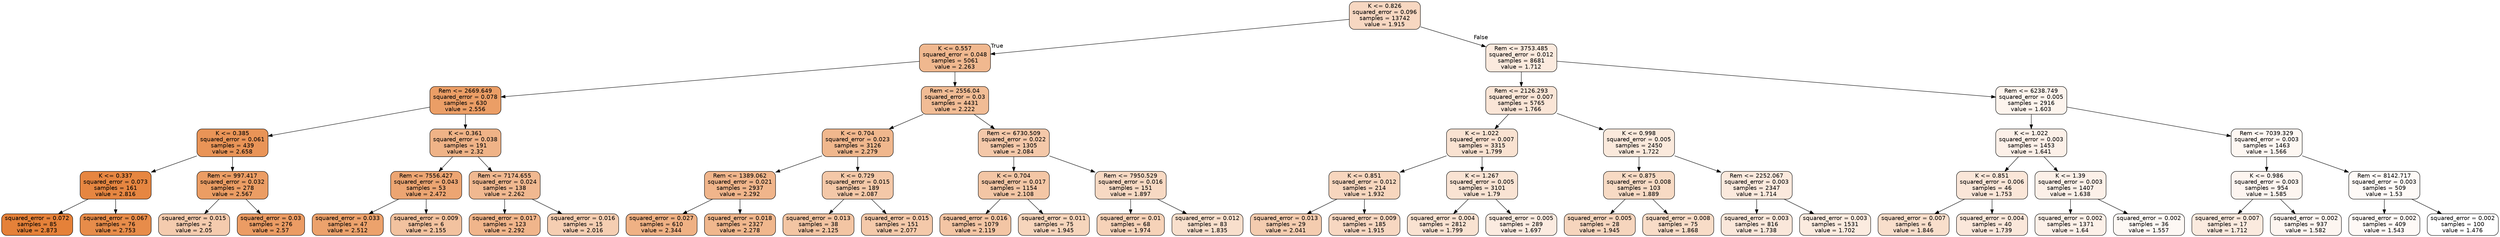 digraph Tree {
node [shape=box, style="filled, rounded", color="black", fontname="helvetica"] ;
edge [fontname="helvetica"] ;
0 [label="K <= 0.826\nsquared_error = 0.096\nsamples = 13742\nvalue = 1.915", fillcolor="#f7d7c1"] ;
1 [label="K <= 0.557\nsquared_error = 0.048\nsamples = 5061\nvalue = 2.263", fillcolor="#f0b88f"] ;
0 -> 1 [labeldistance=2.5, labelangle=45, headlabel="True"] ;
2 [label="Rem <= 2669.649\nsquared_error = 0.078\nsamples = 630\nvalue = 2.556", fillcolor="#eb9e66"] ;
1 -> 2 ;
3 [label="K <= 0.385\nsquared_error = 0.061\nsamples = 439\nvalue = 2.658", fillcolor="#e99457"] ;
2 -> 3 ;
4 [label="K <= 0.337\nsquared_error = 0.073\nsamples = 161\nvalue = 2.816", fillcolor="#e68641"] ;
3 -> 4 ;
5 [label="squared_error = 0.072\nsamples = 85\nvalue = 2.873", fillcolor="#e58139"] ;
4 -> 5 ;
6 [label="squared_error = 0.067\nsamples = 76\nvalue = 2.753", fillcolor="#e78c4a"] ;
4 -> 6 ;
7 [label="Rem <= 997.417\nsquared_error = 0.032\nsamples = 278\nvalue = 2.567", fillcolor="#eb9d64"] ;
3 -> 7 ;
8 [label="squared_error = 0.015\nsamples = 2\nvalue = 2.05", fillcolor="#f4cbae"] ;
7 -> 8 ;
9 [label="squared_error = 0.03\nsamples = 276\nvalue = 2.57", fillcolor="#eb9c64"] ;
7 -> 9 ;
10 [label="K <= 0.361\nsquared_error = 0.038\nsamples = 191\nvalue = 2.32", fillcolor="#efb387"] ;
2 -> 10 ;
11 [label="Rem <= 7556.427\nsquared_error = 0.043\nsamples = 53\nvalue = 2.472", fillcolor="#eca572"] ;
10 -> 11 ;
12 [label="squared_error = 0.033\nsamples = 47\nvalue = 2.512", fillcolor="#eca26c"] ;
11 -> 12 ;
13 [label="squared_error = 0.009\nsamples = 6\nvalue = 2.155", fillcolor="#f2c29f"] ;
11 -> 13 ;
14 [label="Rem <= 7174.655\nsquared_error = 0.024\nsamples = 138\nvalue = 2.262", fillcolor="#f0b890"] ;
10 -> 14 ;
15 [label="squared_error = 0.017\nsamples = 123\nvalue = 2.292", fillcolor="#f0b58b"] ;
14 -> 15 ;
16 [label="squared_error = 0.016\nsamples = 15\nvalue = 2.016", fillcolor="#f5ceb2"] ;
14 -> 16 ;
17 [label="Rem <= 2556.04\nsquared_error = 0.03\nsamples = 4431\nvalue = 2.222", fillcolor="#f1bc95"] ;
1 -> 17 ;
18 [label="K <= 0.704\nsquared_error = 0.023\nsamples = 3126\nvalue = 2.279", fillcolor="#f0b78d"] ;
17 -> 18 ;
19 [label="Rem <= 1389.062\nsquared_error = 0.021\nsamples = 2937\nvalue = 2.292", fillcolor="#f0b58b"] ;
18 -> 19 ;
20 [label="squared_error = 0.027\nsamples = 610\nvalue = 2.344", fillcolor="#efb184"] ;
19 -> 20 ;
21 [label="squared_error = 0.018\nsamples = 2327\nvalue = 2.278", fillcolor="#f0b78d"] ;
19 -> 21 ;
22 [label="K <= 0.729\nsquared_error = 0.015\nsamples = 189\nvalue = 2.087", fillcolor="#f4c8a8"] ;
18 -> 22 ;
23 [label="squared_error = 0.013\nsamples = 38\nvalue = 2.125", fillcolor="#f3c5a3"] ;
22 -> 23 ;
24 [label="squared_error = 0.015\nsamples = 151\nvalue = 2.077", fillcolor="#f4c9aa"] ;
22 -> 24 ;
25 [label="Rem <= 6730.509\nsquared_error = 0.022\nsamples = 1305\nvalue = 2.084", fillcolor="#f4c8a9"] ;
17 -> 25 ;
26 [label="K <= 0.704\nsquared_error = 0.017\nsamples = 1154\nvalue = 2.108", fillcolor="#f3c6a5"] ;
25 -> 26 ;
27 [label="squared_error = 0.016\nsamples = 1079\nvalue = 2.119", fillcolor="#f3c5a4"] ;
26 -> 27 ;
28 [label="squared_error = 0.011\nsamples = 75\nvalue = 1.945", fillcolor="#f6d5bc"] ;
26 -> 28 ;
29 [label="Rem <= 7950.529\nsquared_error = 0.016\nsamples = 151\nvalue = 1.897", fillcolor="#f7d9c3"] ;
25 -> 29 ;
30 [label="squared_error = 0.01\nsamples = 68\nvalue = 1.974", fillcolor="#f6d2b8"] ;
29 -> 30 ;
31 [label="squared_error = 0.012\nsamples = 83\nvalue = 1.835", fillcolor="#f8dfcc"] ;
29 -> 31 ;
32 [label="Rem <= 3753.485\nsquared_error = 0.012\nsamples = 8681\nvalue = 1.712", fillcolor="#fbeade"] ;
0 -> 32 [labeldistance=2.5, labelangle=-45, headlabel="False"] ;
33 [label="Rem <= 2126.293\nsquared_error = 0.007\nsamples = 5765\nvalue = 1.766", fillcolor="#fae5d6"] ;
32 -> 33 ;
34 [label="K <= 1.022\nsquared_error = 0.007\nsamples = 3315\nvalue = 1.799", fillcolor="#f9e2d1"] ;
33 -> 34 ;
35 [label="K <= 0.851\nsquared_error = 0.012\nsamples = 214\nvalue = 1.932", fillcolor="#f7d6be"] ;
34 -> 35 ;
36 [label="squared_error = 0.013\nsamples = 29\nvalue = 2.041", fillcolor="#f4ccaf"] ;
35 -> 36 ;
37 [label="squared_error = 0.009\nsamples = 185\nvalue = 1.915", fillcolor="#f7d7c1"] ;
35 -> 37 ;
38 [label="K <= 1.267\nsquared_error = 0.005\nsamples = 3101\nvalue = 1.79", fillcolor="#f9e3d3"] ;
34 -> 38 ;
39 [label="squared_error = 0.004\nsamples = 2812\nvalue = 1.799", fillcolor="#f9e2d1"] ;
38 -> 39 ;
40 [label="squared_error = 0.005\nsamples = 289\nvalue = 1.697", fillcolor="#fbebe0"] ;
38 -> 40 ;
41 [label="K <= 0.998\nsquared_error = 0.005\nsamples = 2450\nvalue = 1.722", fillcolor="#fae9dc"] ;
33 -> 41 ;
42 [label="K <= 0.875\nsquared_error = 0.008\nsamples = 103\nvalue = 1.889", fillcolor="#f7dac4"] ;
41 -> 42 ;
43 [label="squared_error = 0.005\nsamples = 28\nvalue = 1.945", fillcolor="#f6d5bd"] ;
42 -> 43 ;
44 [label="squared_error = 0.008\nsamples = 75\nvalue = 1.868", fillcolor="#f8dcc7"] ;
42 -> 44 ;
45 [label="Rem <= 2252.067\nsquared_error = 0.003\nsamples = 2347\nvalue = 1.714", fillcolor="#fbe9dd"] ;
41 -> 45 ;
46 [label="squared_error = 0.003\nsamples = 816\nvalue = 1.738", fillcolor="#fae7da"] ;
45 -> 46 ;
47 [label="squared_error = 0.003\nsamples = 1531\nvalue = 1.702", fillcolor="#fbebdf"] ;
45 -> 47 ;
48 [label="Rem <= 6238.749\nsquared_error = 0.005\nsamples = 2916\nvalue = 1.603", fillcolor="#fdf4ed"] ;
32 -> 48 ;
49 [label="K <= 1.022\nsquared_error = 0.003\nsamples = 1453\nvalue = 1.641", fillcolor="#fcf0e8"] ;
48 -> 49 ;
50 [label="K <= 0.851\nsquared_error = 0.006\nsamples = 46\nvalue = 1.753", fillcolor="#fae6d8"] ;
49 -> 50 ;
51 [label="squared_error = 0.007\nsamples = 6\nvalue = 1.846", fillcolor="#f8decb"] ;
50 -> 51 ;
52 [label="squared_error = 0.004\nsamples = 40\nvalue = 1.739", fillcolor="#fae7da"] ;
50 -> 52 ;
53 [label="K <= 1.39\nsquared_error = 0.003\nsamples = 1407\nvalue = 1.638", fillcolor="#fcf0e8"] ;
49 -> 53 ;
54 [label="squared_error = 0.002\nsamples = 1371\nvalue = 1.64", fillcolor="#fcf0e8"] ;
53 -> 54 ;
55 [label="squared_error = 0.002\nsamples = 36\nvalue = 1.557", fillcolor="#fdf8f4"] ;
53 -> 55 ;
56 [label="Rem <= 7039.329\nsquared_error = 0.003\nsamples = 1463\nvalue = 1.566", fillcolor="#fdf7f2"] ;
48 -> 56 ;
57 [label="K <= 0.986\nsquared_error = 0.003\nsamples = 954\nvalue = 1.585", fillcolor="#fdf5f0"] ;
56 -> 57 ;
58 [label="squared_error = 0.007\nsamples = 17\nvalue = 1.712", fillcolor="#fbeade"] ;
57 -> 58 ;
59 [label="squared_error = 0.002\nsamples = 937\nvalue = 1.582", fillcolor="#fdf5f0"] ;
57 -> 59 ;
60 [label="Rem <= 8142.717\nsquared_error = 0.003\nsamples = 509\nvalue = 1.53", fillcolor="#fefaf7"] ;
56 -> 60 ;
61 [label="squared_error = 0.002\nsamples = 409\nvalue = 1.543", fillcolor="#fef9f6"] ;
60 -> 61 ;
62 [label="squared_error = 0.002\nsamples = 100\nvalue = 1.476", fillcolor="#ffffff"] ;
60 -> 62 ;
}